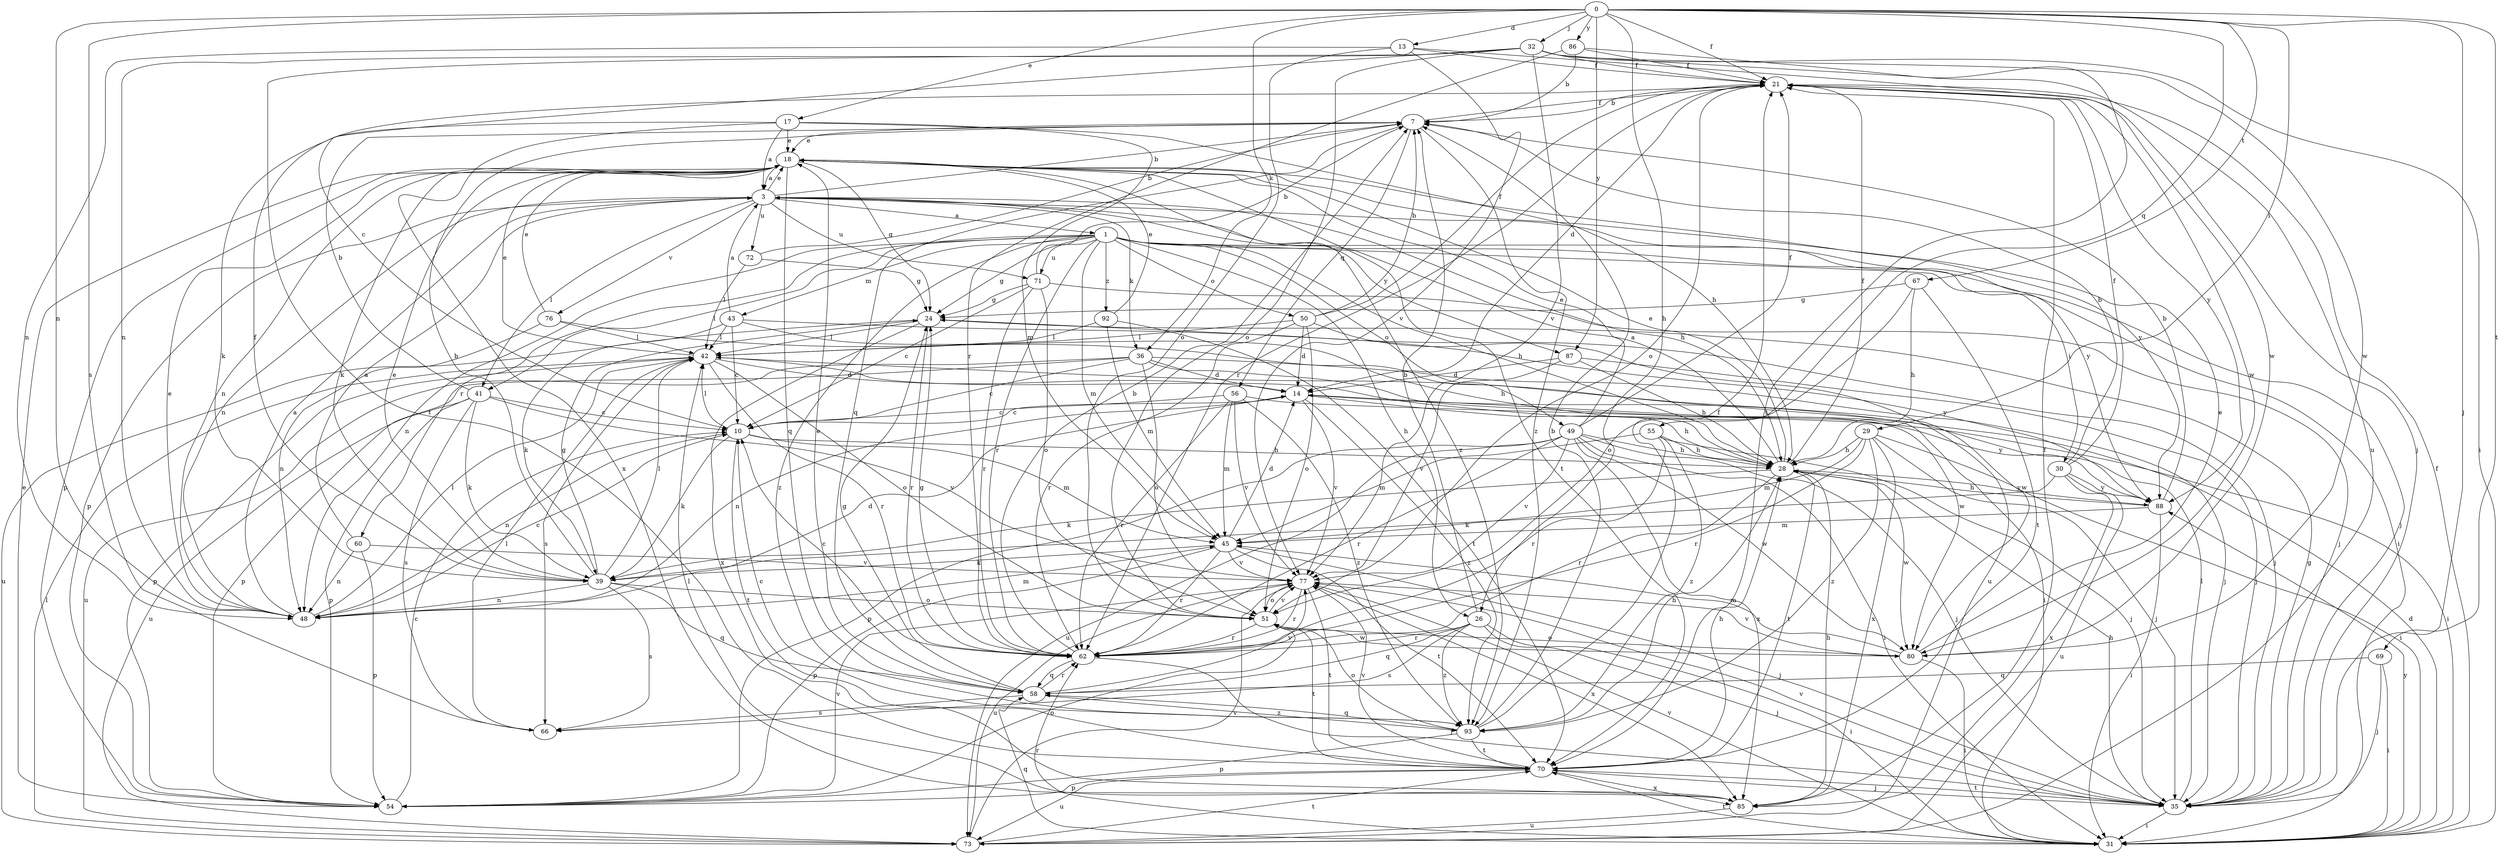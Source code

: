 strict digraph  {
0;
1;
3;
7;
10;
13;
14;
17;
18;
21;
24;
26;
28;
29;
30;
31;
32;
35;
36;
39;
41;
42;
43;
45;
48;
49;
50;
51;
54;
55;
56;
58;
60;
62;
66;
67;
69;
70;
71;
72;
73;
76;
77;
80;
85;
86;
87;
88;
92;
93;
0 -> 13  [label=d];
0 -> 17  [label=e];
0 -> 21  [label=f];
0 -> 26  [label=h];
0 -> 29  [label=i];
0 -> 32  [label=j];
0 -> 35  [label=j];
0 -> 36  [label=k];
0 -> 48  [label=n];
0 -> 55  [label=q];
0 -> 66  [label=s];
0 -> 67  [label=t];
0 -> 69  [label=t];
0 -> 86  [label=y];
0 -> 87  [label=y];
1 -> 24  [label=g];
1 -> 26  [label=h];
1 -> 28  [label=h];
1 -> 30  [label=i];
1 -> 31  [label=i];
1 -> 35  [label=j];
1 -> 41  [label=l];
1 -> 43  [label=m];
1 -> 45  [label=m];
1 -> 48  [label=n];
1 -> 49  [label=o];
1 -> 50  [label=o];
1 -> 60  [label=r];
1 -> 62  [label=r];
1 -> 71  [label=u];
1 -> 92  [label=z];
1 -> 93  [label=z];
3 -> 1  [label=a];
3 -> 7  [label=b];
3 -> 18  [label=e];
3 -> 28  [label=h];
3 -> 36  [label=k];
3 -> 41  [label=l];
3 -> 48  [label=n];
3 -> 54  [label=p];
3 -> 71  [label=u];
3 -> 72  [label=u];
3 -> 76  [label=v];
3 -> 87  [label=y];
3 -> 88  [label=y];
7 -> 18  [label=e];
7 -> 21  [label=f];
7 -> 56  [label=q];
7 -> 58  [label=q];
7 -> 93  [label=z];
10 -> 28  [label=h];
10 -> 39  [label=k];
10 -> 42  [label=l];
10 -> 45  [label=m];
10 -> 48  [label=n];
10 -> 70  [label=t];
13 -> 21  [label=f];
13 -> 48  [label=n];
13 -> 51  [label=o];
13 -> 77  [label=v];
13 -> 80  [label=w];
14 -> 10  [label=c];
14 -> 28  [label=h];
14 -> 48  [label=n];
14 -> 77  [label=v];
14 -> 88  [label=y];
14 -> 93  [label=z];
17 -> 3  [label=a];
17 -> 18  [label=e];
17 -> 28  [label=h];
17 -> 39  [label=k];
17 -> 45  [label=m];
17 -> 85  [label=x];
18 -> 3  [label=a];
18 -> 24  [label=g];
18 -> 39  [label=k];
18 -> 48  [label=n];
18 -> 54  [label=p];
18 -> 58  [label=q];
18 -> 70  [label=t];
18 -> 88  [label=y];
18 -> 93  [label=z];
21 -> 7  [label=b];
21 -> 14  [label=d];
21 -> 35  [label=j];
21 -> 51  [label=o];
21 -> 62  [label=r];
21 -> 80  [label=w];
21 -> 88  [label=y];
24 -> 42  [label=l];
24 -> 62  [label=r];
24 -> 73  [label=u];
24 -> 85  [label=x];
24 -> 88  [label=y];
26 -> 7  [label=b];
26 -> 31  [label=i];
26 -> 35  [label=j];
26 -> 58  [label=q];
26 -> 62  [label=r];
26 -> 66  [label=s];
26 -> 93  [label=z];
28 -> 3  [label=a];
28 -> 18  [label=e];
28 -> 21  [label=f];
28 -> 39  [label=k];
28 -> 62  [label=r];
28 -> 70  [label=t];
28 -> 80  [label=w];
28 -> 88  [label=y];
29 -> 28  [label=h];
29 -> 31  [label=i];
29 -> 35  [label=j];
29 -> 45  [label=m];
29 -> 62  [label=r];
29 -> 85  [label=x];
29 -> 93  [label=z];
30 -> 7  [label=b];
30 -> 21  [label=f];
30 -> 39  [label=k];
30 -> 73  [label=u];
30 -> 85  [label=x];
30 -> 88  [label=y];
31 -> 14  [label=d];
31 -> 21  [label=f];
31 -> 58  [label=q];
31 -> 62  [label=r];
31 -> 70  [label=t];
31 -> 77  [label=v];
31 -> 88  [label=y];
32 -> 10  [label=c];
32 -> 21  [label=f];
32 -> 31  [label=i];
32 -> 48  [label=n];
32 -> 51  [label=o];
32 -> 70  [label=t];
32 -> 73  [label=u];
32 -> 77  [label=v];
32 -> 80  [label=w];
35 -> 24  [label=g];
35 -> 28  [label=h];
35 -> 31  [label=i];
35 -> 42  [label=l];
35 -> 70  [label=t];
35 -> 77  [label=v];
36 -> 10  [label=c];
36 -> 14  [label=d];
36 -> 31  [label=i];
36 -> 35  [label=j];
36 -> 51  [label=o];
36 -> 54  [label=p];
36 -> 73  [label=u];
39 -> 7  [label=b];
39 -> 18  [label=e];
39 -> 21  [label=f];
39 -> 24  [label=g];
39 -> 42  [label=l];
39 -> 48  [label=n];
39 -> 51  [label=o];
39 -> 58  [label=q];
39 -> 66  [label=s];
41 -> 7  [label=b];
41 -> 10  [label=c];
41 -> 39  [label=k];
41 -> 54  [label=p];
41 -> 66  [label=s];
41 -> 73  [label=u];
41 -> 77  [label=v];
42 -> 14  [label=d];
42 -> 18  [label=e];
42 -> 51  [label=o];
42 -> 54  [label=p];
42 -> 62  [label=r];
42 -> 66  [label=s];
42 -> 80  [label=w];
43 -> 3  [label=a];
43 -> 10  [label=c];
43 -> 28  [label=h];
43 -> 35  [label=j];
43 -> 39  [label=k];
43 -> 42  [label=l];
45 -> 14  [label=d];
45 -> 35  [label=j];
45 -> 39  [label=k];
45 -> 54  [label=p];
45 -> 62  [label=r];
45 -> 70  [label=t];
45 -> 77  [label=v];
48 -> 3  [label=a];
48 -> 10  [label=c];
48 -> 14  [label=d];
48 -> 18  [label=e];
48 -> 42  [label=l];
48 -> 45  [label=m];
49 -> 18  [label=e];
49 -> 21  [label=f];
49 -> 28  [label=h];
49 -> 31  [label=i];
49 -> 35  [label=j];
49 -> 54  [label=p];
49 -> 62  [label=r];
49 -> 73  [label=u];
49 -> 77  [label=v];
49 -> 80  [label=w];
49 -> 85  [label=x];
50 -> 7  [label=b];
50 -> 14  [label=d];
50 -> 21  [label=f];
50 -> 42  [label=l];
50 -> 51  [label=o];
50 -> 62  [label=r];
50 -> 73  [label=u];
51 -> 62  [label=r];
51 -> 70  [label=t];
51 -> 77  [label=v];
51 -> 80  [label=w];
54 -> 10  [label=c];
54 -> 18  [label=e];
54 -> 51  [label=o];
54 -> 77  [label=v];
55 -> 28  [label=h];
55 -> 35  [label=j];
55 -> 45  [label=m];
55 -> 62  [label=r];
55 -> 93  [label=z];
56 -> 10  [label=c];
56 -> 31  [label=i];
56 -> 45  [label=m];
56 -> 62  [label=r];
56 -> 77  [label=v];
56 -> 93  [label=z];
58 -> 18  [label=e];
58 -> 24  [label=g];
58 -> 62  [label=r];
58 -> 66  [label=s];
58 -> 77  [label=v];
58 -> 93  [label=z];
60 -> 3  [label=a];
60 -> 48  [label=n];
60 -> 54  [label=p];
60 -> 77  [label=v];
62 -> 7  [label=b];
62 -> 10  [label=c];
62 -> 24  [label=g];
62 -> 35  [label=j];
62 -> 58  [label=q];
66 -> 42  [label=l];
67 -> 24  [label=g];
67 -> 28  [label=h];
67 -> 51  [label=o];
67 -> 70  [label=t];
69 -> 31  [label=i];
69 -> 35  [label=j];
69 -> 58  [label=q];
70 -> 28  [label=h];
70 -> 35  [label=j];
70 -> 54  [label=p];
70 -> 73  [label=u];
70 -> 77  [label=v];
70 -> 85  [label=x];
71 -> 7  [label=b];
71 -> 10  [label=c];
71 -> 24  [label=g];
71 -> 35  [label=j];
71 -> 51  [label=o];
71 -> 62  [label=r];
72 -> 7  [label=b];
72 -> 24  [label=g];
72 -> 42  [label=l];
73 -> 42  [label=l];
73 -> 70  [label=t];
73 -> 77  [label=v];
76 -> 18  [label=e];
76 -> 42  [label=l];
76 -> 48  [label=n];
76 -> 80  [label=w];
77 -> 51  [label=o];
77 -> 62  [label=r];
77 -> 70  [label=t];
77 -> 73  [label=u];
77 -> 85  [label=x];
80 -> 18  [label=e];
80 -> 31  [label=i];
80 -> 45  [label=m];
80 -> 51  [label=o];
80 -> 77  [label=v];
85 -> 21  [label=f];
85 -> 28  [label=h];
85 -> 42  [label=l];
85 -> 73  [label=u];
86 -> 7  [label=b];
86 -> 21  [label=f];
86 -> 62  [label=r];
86 -> 70  [label=t];
87 -> 14  [label=d];
87 -> 28  [label=h];
87 -> 35  [label=j];
87 -> 77  [label=v];
88 -> 7  [label=b];
88 -> 28  [label=h];
88 -> 31  [label=i];
88 -> 45  [label=m];
92 -> 18  [label=e];
92 -> 42  [label=l];
92 -> 45  [label=m];
92 -> 70  [label=t];
93 -> 7  [label=b];
93 -> 10  [label=c];
93 -> 21  [label=f];
93 -> 28  [label=h];
93 -> 51  [label=o];
93 -> 54  [label=p];
93 -> 58  [label=q];
93 -> 70  [label=t];
}
